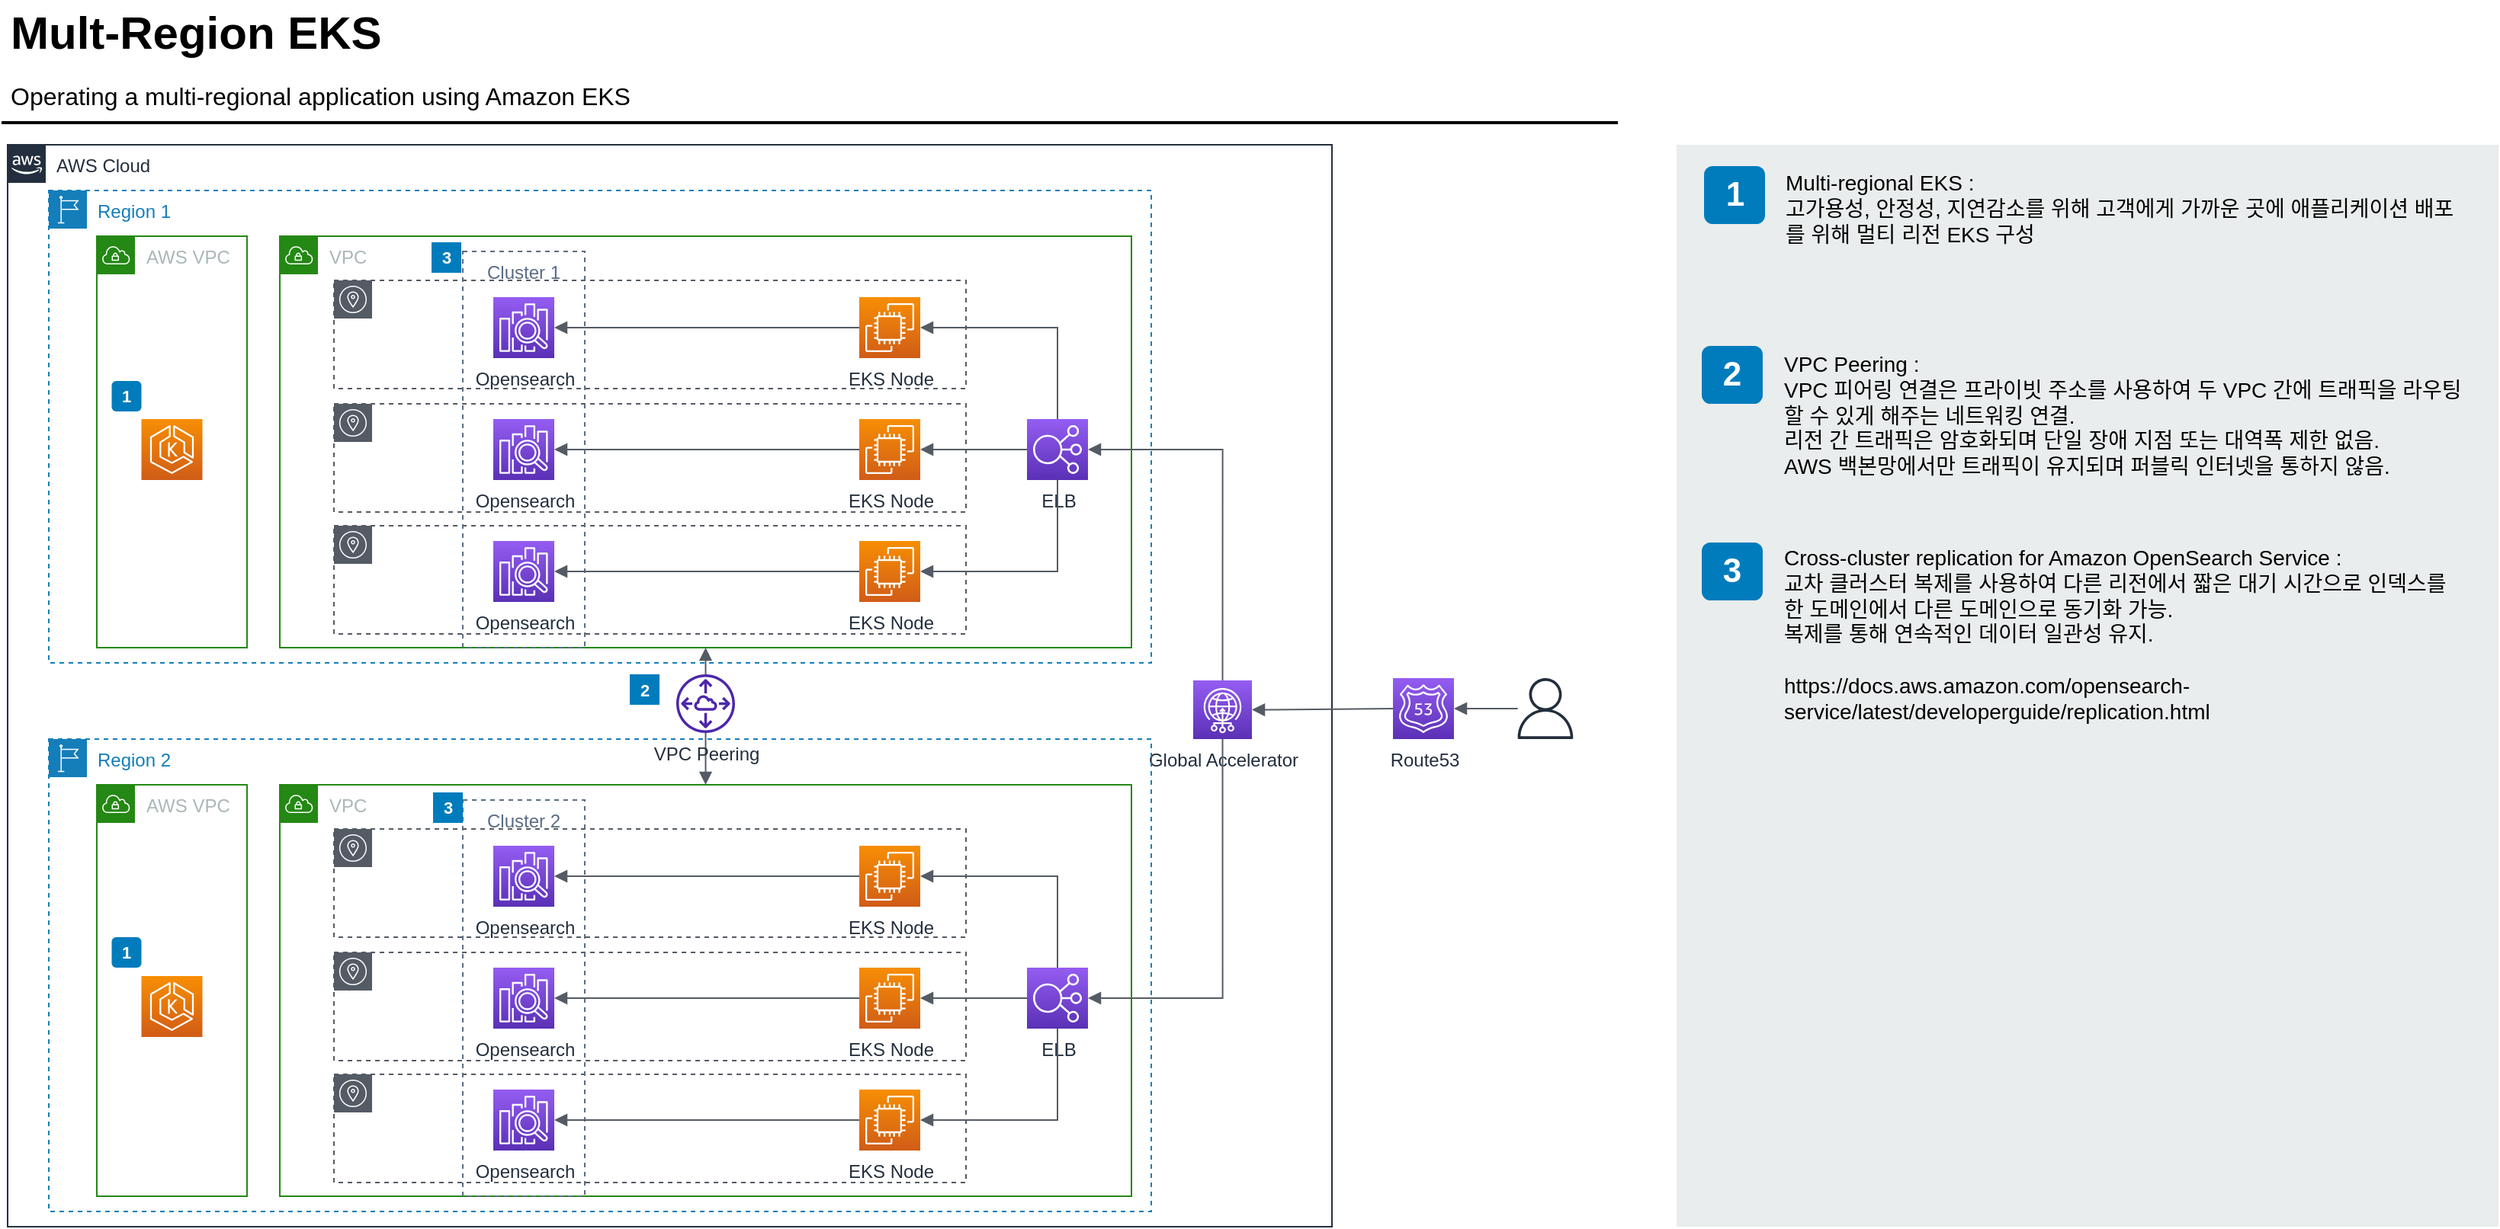 <mxfile version="20.2.0" type="github">
  <diagram id="Ht1M8jgEwFfnCIfOTk4-" name="Page-1">
    <mxGraphModel dx="1955" dy="887" grid="1" gridSize="10" guides="1" tooltips="1" connect="1" arrows="1" fold="1" page="1" pageScale="1" pageWidth="827" pageHeight="1169" math="0" shadow="0">
      <root>
        <mxCell id="0" />
        <mxCell id="1" parent="0" />
        <mxCell id="-QjtrjUzRDEMRZ5MF8oH-47" value="Mult-Region EKS" style="text;html=1;resizable=0;points=[];autosize=1;align=left;verticalAlign=top;spacingTop=-4;fontSize=30;fontStyle=1" parent="1" vertex="1">
          <mxGeometry x="12" y="65.5" width="270" height="40" as="geometry" />
        </mxCell>
        <mxCell id="-QjtrjUzRDEMRZ5MF8oH-48" value="Operating a multi-regional application using Amazon EKS" style="text;html=1;resizable=0;points=[];autosize=1;align=left;verticalAlign=top;spacingTop=-4;fontSize=16" parent="1" vertex="1">
          <mxGeometry x="12" y="115.5" width="430" height="30" as="geometry" />
        </mxCell>
        <mxCell id="SCVMTBWpLvtzJIhz15lM-1" value="" style="line;strokeWidth=2;html=1;fontSize=14;" parent="1" vertex="1">
          <mxGeometry x="8" y="140.5" width="1060" height="10" as="geometry" />
        </mxCell>
        <mxCell id="7OVz4w7n9kzEPWy-4BBC-3" value="" style="rounded=0;whiteSpace=wrap;html=1;fillColor=#EAEDED;fontSize=22;fontColor=#FFFFFF;strokeColor=none;labelBackgroundColor=none;" parent="1" vertex="1">
          <mxGeometry x="1106.5" y="160" width="539" height="710" as="geometry" />
        </mxCell>
        <mxCell id="7OVz4w7n9kzEPWy-4BBC-4" value="1" style="rounded=1;whiteSpace=wrap;html=1;fillColor=#007CBD;strokeColor=none;fontColor=#FFFFFF;fontStyle=1;fontSize=22;labelBackgroundColor=none;" parent="1" vertex="1">
          <mxGeometry x="1124.5" y="174" width="40" height="38" as="geometry" />
        </mxCell>
        <mxCell id="7OVz4w7n9kzEPWy-4BBC-5" value="2" style="rounded=1;whiteSpace=wrap;html=1;fillColor=#007CBD;strokeColor=none;fontColor=#FFFFFF;fontStyle=1;fontSize=22;labelBackgroundColor=none;" parent="1" vertex="1">
          <mxGeometry x="1123" y="292" width="40" height="38" as="geometry" />
        </mxCell>
        <mxCell id="7OVz4w7n9kzEPWy-4BBC-6" value="3" style="rounded=1;whiteSpace=wrap;html=1;fillColor=#007CBD;strokeColor=none;fontColor=#FFFFFF;fontStyle=1;fontSize=22;labelBackgroundColor=none;" parent="1" vertex="1">
          <mxGeometry x="1123" y="421" width="40" height="38" as="geometry" />
        </mxCell>
        <mxCell id="7OVz4w7n9kzEPWy-4BBC-13" value="&lt;span&gt;Multi-regional EKS :&lt;br&gt;&lt;/span&gt;고가용성, 안정성, 지연감소를 위해 고객에게 가까운 곳에 애플리케이션 배포를 위해 멀티 리전 EKS 구성" style="text;html=1;align=left;verticalAlign=top;spacingTop=-4;fontSize=14;labelBackgroundColor=none;whiteSpace=wrap;" parent="1" vertex="1">
          <mxGeometry x="1176" y="173.5" width="449" height="118" as="geometry" />
        </mxCell>
        <mxCell id="7OVz4w7n9kzEPWy-4BBC-14" value="&lt;span&gt;VPC Peering :&lt;br&gt;&lt;/span&gt;VPC 피어링 연결은 프라이빗 주소를 사용하여 두 VPC 간에 트래픽을 라우팅 할 수 있게 해주는 네트워킹 연결.&lt;br&gt;리전 간 트래픽은 암호화되며 단일 장애 지점 또는 대역폭 제한 없음.&lt;br&gt;AWS 백본망에서만 트래픽이 유지되며 퍼블릭 인터넷을 통하지 않음.&lt;br&gt;" style="text;html=1;align=left;verticalAlign=top;spacingTop=-4;fontSize=14;labelBackgroundColor=none;whiteSpace=wrap;" parent="1" vertex="1">
          <mxGeometry x="1175" y="292.5" width="450" height="115" as="geometry" />
        </mxCell>
        <mxCell id="7OVz4w7n9kzEPWy-4BBC-15" value="&lt;span&gt;Cross-cluster replication for Amazon OpenSearch Service :&lt;br&gt;교차 클러스터 복제를 사용하여 다른 리전에서 짧은 대기 시간으로 인덱스를 한 도메인에서 다른 도메인으로 동기화 가능.&lt;br&gt;복제를 통해 연속적인 데이터 일관성 유지.&lt;br&gt;&lt;br&gt;https://docs.aws.amazon.com/opensearch-service/latest/developerguide/replication.html&lt;br&gt;&lt;/span&gt;" style="text;html=1;align=left;verticalAlign=top;spacingTop=-4;fontSize=14;labelBackgroundColor=none;whiteSpace=wrap;" parent="1" vertex="1">
          <mxGeometry x="1175" y="419.5" width="450" height="117" as="geometry" />
        </mxCell>
        <mxCell id="2nmR14bbNB3ImoQ5nQzP-1" value="AWS Cloud" style="points=[[0,0],[0.25,0],[0.5,0],[0.75,0],[1,0],[1,0.25],[1,0.5],[1,0.75],[1,1],[0.75,1],[0.5,1],[0.25,1],[0,1],[0,0.75],[0,0.5],[0,0.25]];outlineConnect=0;gradientColor=none;html=1;whiteSpace=wrap;fontSize=12;fontStyle=0;shape=mxgraph.aws4.group;grIcon=mxgraph.aws4.group_aws_cloud_alt;strokeColor=#232F3E;fillColor=none;verticalAlign=top;align=left;spacingLeft=30;fontColor=#232F3E;dashed=0;container=1;pointerEvents=0;collapsible=0;recursiveResize=0;" vertex="1" parent="1">
          <mxGeometry x="12" y="160" width="868.5" height="710" as="geometry" />
        </mxCell>
        <mxCell id="2nmR14bbNB3ImoQ5nQzP-2" value="Region 1" style="points=[[0,0],[0.25,0],[0.5,0],[0.75,0],[1,0],[1,0.25],[1,0.5],[1,0.75],[1,1],[0.75,1],[0.5,1],[0.25,1],[0,1],[0,0.75],[0,0.5],[0,0.25]];outlineConnect=0;gradientColor=none;html=1;whiteSpace=wrap;fontSize=12;fontStyle=0;container=1;pointerEvents=0;collapsible=0;recursiveResize=0;shape=mxgraph.aws4.group;grIcon=mxgraph.aws4.group_region;strokeColor=#147EBA;fillColor=none;verticalAlign=top;align=left;spacingLeft=30;fontColor=#147EBA;dashed=1;" vertex="1" parent="2nmR14bbNB3ImoQ5nQzP-1">
          <mxGeometry x="27" y="30" width="723" height="310" as="geometry" />
        </mxCell>
        <mxCell id="2nmR14bbNB3ImoQ5nQzP-4" value="AWS VPC" style="points=[[0,0],[0.25,0],[0.5,0],[0.75,0],[1,0],[1,0.25],[1,0.5],[1,0.75],[1,1],[0.75,1],[0.5,1],[0.25,1],[0,1],[0,0.75],[0,0.5],[0,0.25]];outlineConnect=0;gradientColor=none;html=1;whiteSpace=wrap;fontSize=12;fontStyle=0;container=1;pointerEvents=0;collapsible=0;recursiveResize=0;shape=mxgraph.aws4.group;grIcon=mxgraph.aws4.group_vpc;strokeColor=#248814;fillColor=none;verticalAlign=top;align=left;spacingLeft=30;fontColor=#AAB7B8;dashed=0;" vertex="1" parent="2nmR14bbNB3ImoQ5nQzP-2">
          <mxGeometry x="31.5" y="30" width="98.5" height="270" as="geometry" />
        </mxCell>
        <mxCell id="2nmR14bbNB3ImoQ5nQzP-7" value="" style="sketch=0;points=[[0,0,0],[0.25,0,0],[0.5,0,0],[0.75,0,0],[1,0,0],[0,1,0],[0.25,1,0],[0.5,1,0],[0.75,1,0],[1,1,0],[0,0.25,0],[0,0.5,0],[0,0.75,0],[1,0.25,0],[1,0.5,0],[1,0.75,0]];outlineConnect=0;fontColor=#232F3E;gradientColor=#F78E04;gradientDirection=north;fillColor=#D05C17;strokeColor=#ffffff;dashed=0;verticalLabelPosition=bottom;verticalAlign=top;align=center;html=1;fontSize=12;fontStyle=0;aspect=fixed;shape=mxgraph.aws4.resourceIcon;resIcon=mxgraph.aws4.eks;" vertex="1" parent="2nmR14bbNB3ImoQ5nQzP-4">
          <mxGeometry x="29.25" y="120" width="40" height="40" as="geometry" />
        </mxCell>
        <mxCell id="2nmR14bbNB3ImoQ5nQzP-74" value="1" style="rounded=1;whiteSpace=wrap;html=1;fillColor=#007CBD;strokeColor=none;fontColor=#FFFFFF;fontStyle=1;fontSize=11;labelBackgroundColor=none;" vertex="1" parent="2nmR14bbNB3ImoQ5nQzP-4">
          <mxGeometry x="9.75" y="95" width="19.5" height="20" as="geometry" />
        </mxCell>
        <mxCell id="2nmR14bbNB3ImoQ5nQzP-8" value="VPC" style="points=[[0,0],[0.25,0],[0.5,0],[0.75,0],[1,0],[1,0.25],[1,0.5],[1,0.75],[1,1],[0.75,1],[0.5,1],[0.25,1],[0,1],[0,0.75],[0,0.5],[0,0.25]];outlineConnect=0;gradientColor=none;html=1;whiteSpace=wrap;fontSize=12;fontStyle=0;container=1;pointerEvents=0;collapsible=0;recursiveResize=0;shape=mxgraph.aws4.group;grIcon=mxgraph.aws4.group_vpc;strokeColor=#248814;fillColor=none;verticalAlign=top;align=left;spacingLeft=30;fontColor=#AAB7B8;dashed=0;" vertex="1" parent="2nmR14bbNB3ImoQ5nQzP-2">
          <mxGeometry x="151.5" y="30" width="558.5" height="270" as="geometry" />
        </mxCell>
        <mxCell id="2nmR14bbNB3ImoQ5nQzP-19" value="" style="sketch=0;outlineConnect=0;gradientColor=none;html=1;whiteSpace=wrap;fontSize=12;fontStyle=0;shape=mxgraph.aws4.group;grIcon=mxgraph.aws4.group_availability_zone;strokeColor=#545B64;fillColor=none;verticalAlign=top;align=left;spacingLeft=30;fontColor=#545B64;dashed=1;" vertex="1" parent="2nmR14bbNB3ImoQ5nQzP-8">
          <mxGeometry x="35.5" y="190" width="414.5" height="71" as="geometry" />
        </mxCell>
        <mxCell id="2nmR14bbNB3ImoQ5nQzP-13" value="" style="sketch=0;outlineConnect=0;gradientColor=none;html=1;whiteSpace=wrap;fontSize=12;fontStyle=0;shape=mxgraph.aws4.group;grIcon=mxgraph.aws4.group_availability_zone;strokeColor=#545B64;fillColor=none;verticalAlign=top;align=left;spacingLeft=30;fontColor=#545B64;dashed=1;" vertex="1" parent="2nmR14bbNB3ImoQ5nQzP-8">
          <mxGeometry x="35.5" y="29" width="414.5" height="71" as="geometry" />
        </mxCell>
        <mxCell id="2nmR14bbNB3ImoQ5nQzP-18" value="" style="sketch=0;outlineConnect=0;gradientColor=none;html=1;whiteSpace=wrap;fontSize=12;fontStyle=0;shape=mxgraph.aws4.group;grIcon=mxgraph.aws4.group_availability_zone;strokeColor=#545B64;fillColor=none;verticalAlign=top;align=left;spacingLeft=30;fontColor=#545B64;dashed=1;" vertex="1" parent="2nmR14bbNB3ImoQ5nQzP-8">
          <mxGeometry x="35.5" y="110" width="414.5" height="71" as="geometry" />
        </mxCell>
        <mxCell id="2nmR14bbNB3ImoQ5nQzP-20" value="EKS Node" style="sketch=0;points=[[0,0,0],[0.25,0,0],[0.5,0,0],[0.75,0,0],[1,0,0],[0,1,0],[0.25,1,0],[0.5,1,0],[0.75,1,0],[1,1,0],[0,0.25,0],[0,0.5,0],[0,0.75,0],[1,0.25,0],[1,0.5,0],[1,0.75,0]];outlineConnect=0;fontColor=#232F3E;gradientColor=#F78E04;gradientDirection=north;fillColor=#D05C17;strokeColor=#ffffff;dashed=0;verticalLabelPosition=bottom;verticalAlign=top;align=center;html=1;fontSize=12;fontStyle=0;aspect=fixed;shape=mxgraph.aws4.resourceIcon;resIcon=mxgraph.aws4.ec2;" vertex="1" parent="2nmR14bbNB3ImoQ5nQzP-8">
          <mxGeometry x="380" y="40" width="40" height="40" as="geometry" />
        </mxCell>
        <mxCell id="2nmR14bbNB3ImoQ5nQzP-23" value="Opensearch" style="sketch=0;points=[[0,0,0],[0.25,0,0],[0.5,0,0],[0.75,0,0],[1,0,0],[0,1,0],[0.25,1,0],[0.5,1,0],[0.75,1,0],[1,1,0],[0,0.25,0],[0,0.5,0],[0,0.75,0],[1,0.25,0],[1,0.5,0],[1,0.75,0]];outlineConnect=0;fontColor=#232F3E;gradientColor=#945DF2;gradientDirection=north;fillColor=#5A30B5;strokeColor=#ffffff;dashed=0;verticalLabelPosition=bottom;verticalAlign=top;align=center;html=1;fontSize=12;fontStyle=0;aspect=fixed;shape=mxgraph.aws4.resourceIcon;resIcon=mxgraph.aws4.elasticsearch_service;" vertex="1" parent="2nmR14bbNB3ImoQ5nQzP-8">
          <mxGeometry x="140" y="120" width="40" height="40" as="geometry" />
        </mxCell>
        <mxCell id="2nmR14bbNB3ImoQ5nQzP-24" value="Opensearch" style="sketch=0;points=[[0,0,0],[0.25,0,0],[0.5,0,0],[0.75,0,0],[1,0,0],[0,1,0],[0.25,1,0],[0.5,1,0],[0.75,1,0],[1,1,0],[0,0.25,0],[0,0.5,0],[0,0.75,0],[1,0.25,0],[1,0.5,0],[1,0.75,0]];outlineConnect=0;fontColor=#232F3E;gradientColor=#945DF2;gradientDirection=north;fillColor=#5A30B5;strokeColor=#ffffff;dashed=0;verticalLabelPosition=bottom;verticalAlign=top;align=center;html=1;fontSize=12;fontStyle=0;aspect=fixed;shape=mxgraph.aws4.resourceIcon;resIcon=mxgraph.aws4.elasticsearch_service;" vertex="1" parent="2nmR14bbNB3ImoQ5nQzP-8">
          <mxGeometry x="140" y="40" width="40" height="40" as="geometry" />
        </mxCell>
        <mxCell id="2nmR14bbNB3ImoQ5nQzP-25" value="Opensearch" style="sketch=0;points=[[0,0,0],[0.25,0,0],[0.5,0,0],[0.75,0,0],[1,0,0],[0,1,0],[0.25,1,0],[0.5,1,0],[0.75,1,0],[1,1,0],[0,0.25,0],[0,0.5,0],[0,0.75,0],[1,0.25,0],[1,0.5,0],[1,0.75,0]];outlineConnect=0;fontColor=#232F3E;gradientColor=#945DF2;gradientDirection=north;fillColor=#5A30B5;strokeColor=#ffffff;dashed=0;verticalLabelPosition=bottom;verticalAlign=top;align=center;html=1;fontSize=12;fontStyle=0;aspect=fixed;shape=mxgraph.aws4.resourceIcon;resIcon=mxgraph.aws4.elasticsearch_service;" vertex="1" parent="2nmR14bbNB3ImoQ5nQzP-8">
          <mxGeometry x="140" y="200" width="40" height="40" as="geometry" />
        </mxCell>
        <mxCell id="2nmR14bbNB3ImoQ5nQzP-27" value="EKS Node" style="sketch=0;points=[[0,0,0],[0.25,0,0],[0.5,0,0],[0.75,0,0],[1,0,0],[0,1,0],[0.25,1,0],[0.5,1,0],[0.75,1,0],[1,1,0],[0,0.25,0],[0,0.5,0],[0,0.75,0],[1,0.25,0],[1,0.5,0],[1,0.75,0]];outlineConnect=0;fontColor=#232F3E;gradientColor=#F78E04;gradientDirection=north;fillColor=#D05C17;strokeColor=#ffffff;dashed=0;verticalLabelPosition=bottom;verticalAlign=top;align=center;html=1;fontSize=12;fontStyle=0;aspect=fixed;shape=mxgraph.aws4.resourceIcon;resIcon=mxgraph.aws4.ec2;" vertex="1" parent="2nmR14bbNB3ImoQ5nQzP-8">
          <mxGeometry x="380" y="120" width="40" height="40" as="geometry" />
        </mxCell>
        <mxCell id="2nmR14bbNB3ImoQ5nQzP-29" value="" style="edgeStyle=orthogonalEdgeStyle;html=1;endArrow=none;elbow=vertical;startArrow=block;startFill=1;strokeColor=#545B64;rounded=0;fontSize=12;exitX=1;exitY=0.5;exitDx=0;exitDy=0;exitPerimeter=0;entryX=0;entryY=0.5;entryDx=0;entryDy=0;entryPerimeter=0;" edge="1" parent="2nmR14bbNB3ImoQ5nQzP-8" source="2nmR14bbNB3ImoQ5nQzP-24" target="2nmR14bbNB3ImoQ5nQzP-20">
          <mxGeometry width="100" relative="1" as="geometry">
            <mxPoint x="480" y="280" as="sourcePoint" />
            <mxPoint x="580" y="280" as="targetPoint" />
          </mxGeometry>
        </mxCell>
        <mxCell id="2nmR14bbNB3ImoQ5nQzP-30" value="" style="edgeStyle=orthogonalEdgeStyle;html=1;endArrow=none;elbow=vertical;startArrow=block;startFill=1;strokeColor=#545B64;rounded=0;fontSize=12;exitX=1;exitY=0.5;exitDx=0;exitDy=0;exitPerimeter=0;entryX=0;entryY=0.5;entryDx=0;entryDy=0;entryPerimeter=0;" edge="1" parent="2nmR14bbNB3ImoQ5nQzP-8" source="2nmR14bbNB3ImoQ5nQzP-23" target="2nmR14bbNB3ImoQ5nQzP-27">
          <mxGeometry width="100" relative="1" as="geometry">
            <mxPoint x="710" y="181" as="sourcePoint" />
            <mxPoint x="910" y="181" as="targetPoint" />
          </mxGeometry>
        </mxCell>
        <mxCell id="2nmR14bbNB3ImoQ5nQzP-34" value="ELB" style="sketch=0;points=[[0,0,0],[0.25,0,0],[0.5,0,0],[0.75,0,0],[1,0,0],[0,1,0],[0.25,1,0],[0.5,1,0],[0.75,1,0],[1,1,0],[0,0.25,0],[0,0.5,0],[0,0.75,0],[1,0.25,0],[1,0.5,0],[1,0.75,0]];outlineConnect=0;fontColor=#232F3E;gradientColor=#945DF2;gradientDirection=north;fillColor=#5A30B5;strokeColor=#ffffff;dashed=0;verticalLabelPosition=bottom;verticalAlign=top;align=center;html=1;fontSize=12;fontStyle=0;aspect=fixed;shape=mxgraph.aws4.resourceIcon;resIcon=mxgraph.aws4.elastic_load_balancing;" vertex="1" parent="2nmR14bbNB3ImoQ5nQzP-8">
          <mxGeometry x="490" y="120" width="40" height="40" as="geometry" />
        </mxCell>
        <mxCell id="2nmR14bbNB3ImoQ5nQzP-35" value="" style="edgeStyle=orthogonalEdgeStyle;html=1;endArrow=none;elbow=vertical;startArrow=block;startFill=1;strokeColor=#545B64;rounded=0;fontSize=12;exitX=1;exitY=0.5;exitDx=0;exitDy=0;exitPerimeter=0;entryX=0.5;entryY=0;entryDx=0;entryDy=0;entryPerimeter=0;" edge="1" parent="2nmR14bbNB3ImoQ5nQzP-8" source="2nmR14bbNB3ImoQ5nQzP-20" target="2nmR14bbNB3ImoQ5nQzP-34">
          <mxGeometry width="100" relative="1" as="geometry">
            <mxPoint x="680" y="219.5" as="sourcePoint" />
            <mxPoint x="880" y="219.5" as="targetPoint" />
          </mxGeometry>
        </mxCell>
        <mxCell id="2nmR14bbNB3ImoQ5nQzP-36" value="" style="edgeStyle=orthogonalEdgeStyle;html=1;endArrow=none;elbow=vertical;startArrow=block;startFill=1;strokeColor=#545B64;rounded=0;fontSize=12;exitX=1;exitY=0.5;exitDx=0;exitDy=0;exitPerimeter=0;entryX=0;entryY=0.5;entryDx=0;entryDy=0;entryPerimeter=0;" edge="1" parent="2nmR14bbNB3ImoQ5nQzP-8" source="2nmR14bbNB3ImoQ5nQzP-27" target="2nmR14bbNB3ImoQ5nQzP-34">
          <mxGeometry width="100" relative="1" as="geometry">
            <mxPoint x="430" y="70" as="sourcePoint" />
            <mxPoint x="520" y="130" as="targetPoint" />
          </mxGeometry>
        </mxCell>
        <mxCell id="2nmR14bbNB3ImoQ5nQzP-14" value="EKS Node" style="sketch=0;points=[[0,0,0],[0.25,0,0],[0.5,0,0],[0.75,0,0],[1,0,0],[0,1,0],[0.25,1,0],[0.5,1,0],[0.75,1,0],[1,1,0],[0,0.25,0],[0,0.5,0],[0,0.75,0],[1,0.25,0],[1,0.5,0],[1,0.75,0]];outlineConnect=0;fontColor=#232F3E;gradientColor=#F78E04;gradientDirection=north;fillColor=#D05C17;strokeColor=#ffffff;dashed=0;verticalLabelPosition=bottom;verticalAlign=top;align=center;html=1;fontSize=12;fontStyle=0;aspect=fixed;shape=mxgraph.aws4.resourceIcon;resIcon=mxgraph.aws4.ec2;" vertex="1" parent="2nmR14bbNB3ImoQ5nQzP-8">
          <mxGeometry x="380" y="200" width="40" height="40" as="geometry" />
        </mxCell>
        <mxCell id="2nmR14bbNB3ImoQ5nQzP-38" value="" style="edgeStyle=orthogonalEdgeStyle;html=1;endArrow=none;elbow=vertical;startArrow=block;startFill=1;strokeColor=#545B64;rounded=0;fontSize=12;" edge="1" parent="2nmR14bbNB3ImoQ5nQzP-8" source="2nmR14bbNB3ImoQ5nQzP-14" target="2nmR14bbNB3ImoQ5nQzP-34">
          <mxGeometry width="100" relative="1" as="geometry">
            <mxPoint x="430" y="150" as="sourcePoint" />
            <mxPoint x="500" y="150" as="targetPoint" />
          </mxGeometry>
        </mxCell>
        <mxCell id="2nmR14bbNB3ImoQ5nQzP-72" value="Cluster 1" style="fillColor=none;strokeColor=#5A6C86;dashed=1;verticalAlign=top;fontStyle=0;fontColor=#5A6C86;fontSize=12;" vertex="1" parent="2nmR14bbNB3ImoQ5nQzP-8">
          <mxGeometry x="120" y="10" width="80" height="260" as="geometry" />
        </mxCell>
        <mxCell id="2nmR14bbNB3ImoQ5nQzP-78" value="3" style="rounded=1;whiteSpace=wrap;html=1;fillColor=#007CBD;strokeColor=none;fontColor=#FFFFFF;fontStyle=1;fontSize=11;labelBackgroundColor=none;arcSize=0;" vertex="1" parent="2nmR14bbNB3ImoQ5nQzP-8">
          <mxGeometry x="99.5" y="4" width="19.5" height="20" as="geometry" />
        </mxCell>
        <mxCell id="2nmR14bbNB3ImoQ5nQzP-33" value="Global Accelerator" style="sketch=0;points=[[0,0,0],[0.25,0,0],[0.5,0,0],[0.75,0,0],[1,0,0],[0,1,0],[0.25,1,0],[0.5,1,0],[0.75,1,0],[1,1,0],[0,0.25,0],[0,0.5,0],[0,0.75,0],[1,0.25,0],[1,0.5,0],[1,0.75,0]];outlineConnect=0;fontColor=#232F3E;gradientColor=#945DF2;gradientDirection=north;fillColor=#5A30B5;strokeColor=#ffffff;dashed=0;verticalLabelPosition=bottom;verticalAlign=top;align=center;html=1;fontSize=12;fontStyle=0;aspect=fixed;shape=mxgraph.aws4.resourceIcon;resIcon=mxgraph.aws4.global_accelerator;" vertex="1" parent="2nmR14bbNB3ImoQ5nQzP-1">
          <mxGeometry x="777.5" y="351.5" width="38.5" height="38.5" as="geometry" />
        </mxCell>
        <mxCell id="2nmR14bbNB3ImoQ5nQzP-43" value="" style="edgeStyle=orthogonalEdgeStyle;html=1;endArrow=none;elbow=vertical;startArrow=block;startFill=1;strokeColor=#545B64;rounded=0;fontSize=12;exitX=1;exitY=0.5;exitDx=0;exitDy=0;exitPerimeter=0;entryX=0.5;entryY=0;entryDx=0;entryDy=0;entryPerimeter=0;" edge="1" parent="2nmR14bbNB3ImoQ5nQzP-1" source="2nmR14bbNB3ImoQ5nQzP-34" target="2nmR14bbNB3ImoQ5nQzP-33">
          <mxGeometry width="100" relative="1" as="geometry">
            <mxPoint x="658.5" y="170" as="sourcePoint" />
            <mxPoint x="798.5" y="320" as="targetPoint" />
          </mxGeometry>
        </mxCell>
        <mxCell id="2nmR14bbNB3ImoQ5nQzP-44" value="Region 2" style="points=[[0,0],[0.25,0],[0.5,0],[0.75,0],[1,0],[1,0.25],[1,0.5],[1,0.75],[1,1],[0.75,1],[0.5,1],[0.25,1],[0,1],[0,0.75],[0,0.5],[0,0.25]];outlineConnect=0;gradientColor=none;html=1;whiteSpace=wrap;fontSize=12;fontStyle=0;container=1;pointerEvents=0;collapsible=0;recursiveResize=0;shape=mxgraph.aws4.group;grIcon=mxgraph.aws4.group_region;strokeColor=#147EBA;fillColor=none;verticalAlign=top;align=left;spacingLeft=30;fontColor=#147EBA;dashed=1;" vertex="1" parent="2nmR14bbNB3ImoQ5nQzP-1">
          <mxGeometry x="27" y="390" width="723" height="310" as="geometry" />
        </mxCell>
        <mxCell id="2nmR14bbNB3ImoQ5nQzP-45" value="AWS VPC" style="points=[[0,0],[0.25,0],[0.5,0],[0.75,0],[1,0],[1,0.25],[1,0.5],[1,0.75],[1,1],[0.75,1],[0.5,1],[0.25,1],[0,1],[0,0.75],[0,0.5],[0,0.25]];outlineConnect=0;gradientColor=none;html=1;whiteSpace=wrap;fontSize=12;fontStyle=0;container=1;pointerEvents=0;collapsible=0;recursiveResize=0;shape=mxgraph.aws4.group;grIcon=mxgraph.aws4.group_vpc;strokeColor=#248814;fillColor=none;verticalAlign=top;align=left;spacingLeft=30;fontColor=#AAB7B8;dashed=0;" vertex="1" parent="2nmR14bbNB3ImoQ5nQzP-44">
          <mxGeometry x="31.5" y="30" width="98.5" height="270" as="geometry" />
        </mxCell>
        <mxCell id="2nmR14bbNB3ImoQ5nQzP-46" value="" style="sketch=0;points=[[0,0,0],[0.25,0,0],[0.5,0,0],[0.75,0,0],[1,0,0],[0,1,0],[0.25,1,0],[0.5,1,0],[0.75,1,0],[1,1,0],[0,0.25,0],[0,0.5,0],[0,0.75,0],[1,0.25,0],[1,0.5,0],[1,0.75,0]];outlineConnect=0;fontColor=#232F3E;gradientColor=#F78E04;gradientDirection=north;fillColor=#D05C17;strokeColor=#ffffff;dashed=0;verticalLabelPosition=bottom;verticalAlign=top;align=center;html=1;fontSize=12;fontStyle=0;aspect=fixed;shape=mxgraph.aws4.resourceIcon;resIcon=mxgraph.aws4.eks;" vertex="1" parent="2nmR14bbNB3ImoQ5nQzP-45">
          <mxGeometry x="29.25" y="125.5" width="40" height="40" as="geometry" />
        </mxCell>
        <mxCell id="2nmR14bbNB3ImoQ5nQzP-75" value="1" style="rounded=1;whiteSpace=wrap;html=1;fillColor=#007CBD;strokeColor=none;fontColor=#FFFFFF;fontStyle=1;fontSize=11;labelBackgroundColor=none;" vertex="1" parent="2nmR14bbNB3ImoQ5nQzP-45">
          <mxGeometry x="9.75" y="100" width="19.5" height="20" as="geometry" />
        </mxCell>
        <mxCell id="2nmR14bbNB3ImoQ5nQzP-47" value="VPC" style="points=[[0,0],[0.25,0],[0.5,0],[0.75,0],[1,0],[1,0.25],[1,0.5],[1,0.75],[1,1],[0.75,1],[0.5,1],[0.25,1],[0,1],[0,0.75],[0,0.5],[0,0.25]];outlineConnect=0;gradientColor=none;html=1;whiteSpace=wrap;fontSize=12;fontStyle=0;container=1;pointerEvents=0;collapsible=0;recursiveResize=0;shape=mxgraph.aws4.group;grIcon=mxgraph.aws4.group_vpc;strokeColor=#248814;fillColor=none;verticalAlign=top;align=left;spacingLeft=30;fontColor=#AAB7B8;dashed=0;" vertex="1" parent="2nmR14bbNB3ImoQ5nQzP-44">
          <mxGeometry x="151.5" y="30" width="558.5" height="270" as="geometry" />
        </mxCell>
        <mxCell id="2nmR14bbNB3ImoQ5nQzP-48" value="" style="sketch=0;outlineConnect=0;gradientColor=none;html=1;whiteSpace=wrap;fontSize=12;fontStyle=0;shape=mxgraph.aws4.group;grIcon=mxgraph.aws4.group_availability_zone;strokeColor=#545B64;fillColor=none;verticalAlign=top;align=left;spacingLeft=30;fontColor=#545B64;dashed=1;" vertex="1" parent="2nmR14bbNB3ImoQ5nQzP-47">
          <mxGeometry x="35.5" y="190" width="414.5" height="71" as="geometry" />
        </mxCell>
        <mxCell id="2nmR14bbNB3ImoQ5nQzP-49" value="" style="sketch=0;outlineConnect=0;gradientColor=none;html=1;whiteSpace=wrap;fontSize=12;fontStyle=0;shape=mxgraph.aws4.group;grIcon=mxgraph.aws4.group_availability_zone;strokeColor=#545B64;fillColor=none;verticalAlign=top;align=left;spacingLeft=30;fontColor=#545B64;dashed=1;" vertex="1" parent="2nmR14bbNB3ImoQ5nQzP-47">
          <mxGeometry x="35.5" y="29" width="414.5" height="71" as="geometry" />
        </mxCell>
        <mxCell id="2nmR14bbNB3ImoQ5nQzP-50" value="" style="sketch=0;outlineConnect=0;gradientColor=none;html=1;whiteSpace=wrap;fontSize=12;fontStyle=0;shape=mxgraph.aws4.group;grIcon=mxgraph.aws4.group_availability_zone;strokeColor=#545B64;fillColor=none;verticalAlign=top;align=left;spacingLeft=30;fontColor=#545B64;dashed=1;" vertex="1" parent="2nmR14bbNB3ImoQ5nQzP-47">
          <mxGeometry x="35.5" y="110" width="414.5" height="71" as="geometry" />
        </mxCell>
        <mxCell id="2nmR14bbNB3ImoQ5nQzP-51" value="EKS Node" style="sketch=0;points=[[0,0,0],[0.25,0,0],[0.5,0,0],[0.75,0,0],[1,0,0],[0,1,0],[0.25,1,0],[0.5,1,0],[0.75,1,0],[1,1,0],[0,0.25,0],[0,0.5,0],[0,0.75,0],[1,0.25,0],[1,0.5,0],[1,0.75,0]];outlineConnect=0;fontColor=#232F3E;gradientColor=#F78E04;gradientDirection=north;fillColor=#D05C17;strokeColor=#ffffff;dashed=0;verticalLabelPosition=bottom;verticalAlign=top;align=center;html=1;fontSize=12;fontStyle=0;aspect=fixed;shape=mxgraph.aws4.resourceIcon;resIcon=mxgraph.aws4.ec2;" vertex="1" parent="2nmR14bbNB3ImoQ5nQzP-47">
          <mxGeometry x="380" y="40" width="40" height="40" as="geometry" />
        </mxCell>
        <mxCell id="2nmR14bbNB3ImoQ5nQzP-52" value="Opensearch" style="sketch=0;points=[[0,0,0],[0.25,0,0],[0.5,0,0],[0.75,0,0],[1,0,0],[0,1,0],[0.25,1,0],[0.5,1,0],[0.75,1,0],[1,1,0],[0,0.25,0],[0,0.5,0],[0,0.75,0],[1,0.25,0],[1,0.5,0],[1,0.75,0]];outlineConnect=0;fontColor=#232F3E;gradientColor=#945DF2;gradientDirection=north;fillColor=#5A30B5;strokeColor=#ffffff;dashed=0;verticalLabelPosition=bottom;verticalAlign=top;align=center;html=1;fontSize=12;fontStyle=0;aspect=fixed;shape=mxgraph.aws4.resourceIcon;resIcon=mxgraph.aws4.elasticsearch_service;" vertex="1" parent="2nmR14bbNB3ImoQ5nQzP-47">
          <mxGeometry x="140" y="120" width="40" height="40" as="geometry" />
        </mxCell>
        <mxCell id="2nmR14bbNB3ImoQ5nQzP-53" value="Opensearch" style="sketch=0;points=[[0,0,0],[0.25,0,0],[0.5,0,0],[0.75,0,0],[1,0,0],[0,1,0],[0.25,1,0],[0.5,1,0],[0.75,1,0],[1,1,0],[0,0.25,0],[0,0.5,0],[0,0.75,0],[1,0.25,0],[1,0.5,0],[1,0.75,0]];outlineConnect=0;fontColor=#232F3E;gradientColor=#945DF2;gradientDirection=north;fillColor=#5A30B5;strokeColor=#ffffff;dashed=0;verticalLabelPosition=bottom;verticalAlign=top;align=center;html=1;fontSize=12;fontStyle=0;aspect=fixed;shape=mxgraph.aws4.resourceIcon;resIcon=mxgraph.aws4.elasticsearch_service;" vertex="1" parent="2nmR14bbNB3ImoQ5nQzP-47">
          <mxGeometry x="140" y="40" width="40" height="40" as="geometry" />
        </mxCell>
        <mxCell id="2nmR14bbNB3ImoQ5nQzP-54" value="Opensearch" style="sketch=0;points=[[0,0,0],[0.25,0,0],[0.5,0,0],[0.75,0,0],[1,0,0],[0,1,0],[0.25,1,0],[0.5,1,0],[0.75,1,0],[1,1,0],[0,0.25,0],[0,0.5,0],[0,0.75,0],[1,0.25,0],[1,0.5,0],[1,0.75,0]];outlineConnect=0;fontColor=#232F3E;gradientColor=#945DF2;gradientDirection=north;fillColor=#5A30B5;strokeColor=#ffffff;dashed=0;verticalLabelPosition=bottom;verticalAlign=top;align=center;html=1;fontSize=12;fontStyle=0;aspect=fixed;shape=mxgraph.aws4.resourceIcon;resIcon=mxgraph.aws4.elasticsearch_service;" vertex="1" parent="2nmR14bbNB3ImoQ5nQzP-47">
          <mxGeometry x="140" y="200" width="40" height="40" as="geometry" />
        </mxCell>
        <mxCell id="2nmR14bbNB3ImoQ5nQzP-55" value="EKS Node" style="sketch=0;points=[[0,0,0],[0.25,0,0],[0.5,0,0],[0.75,0,0],[1,0,0],[0,1,0],[0.25,1,0],[0.5,1,0],[0.75,1,0],[1,1,0],[0,0.25,0],[0,0.5,0],[0,0.75,0],[1,0.25,0],[1,0.5,0],[1,0.75,0]];outlineConnect=0;fontColor=#232F3E;gradientColor=#F78E04;gradientDirection=north;fillColor=#D05C17;strokeColor=#ffffff;dashed=0;verticalLabelPosition=bottom;verticalAlign=top;align=center;html=1;fontSize=12;fontStyle=0;aspect=fixed;shape=mxgraph.aws4.resourceIcon;resIcon=mxgraph.aws4.ec2;" vertex="1" parent="2nmR14bbNB3ImoQ5nQzP-47">
          <mxGeometry x="380" y="120" width="40" height="40" as="geometry" />
        </mxCell>
        <mxCell id="2nmR14bbNB3ImoQ5nQzP-56" value="" style="edgeStyle=orthogonalEdgeStyle;html=1;endArrow=none;elbow=vertical;startArrow=block;startFill=1;strokeColor=#545B64;rounded=0;fontSize=12;exitX=1;exitY=0.5;exitDx=0;exitDy=0;exitPerimeter=0;entryX=0;entryY=0.5;entryDx=0;entryDy=0;entryPerimeter=0;" edge="1" parent="2nmR14bbNB3ImoQ5nQzP-47" source="2nmR14bbNB3ImoQ5nQzP-53" target="2nmR14bbNB3ImoQ5nQzP-51">
          <mxGeometry width="100" relative="1" as="geometry">
            <mxPoint x="480" y="280" as="sourcePoint" />
            <mxPoint x="580" y="280" as="targetPoint" />
          </mxGeometry>
        </mxCell>
        <mxCell id="2nmR14bbNB3ImoQ5nQzP-57" value="" style="edgeStyle=orthogonalEdgeStyle;html=1;endArrow=none;elbow=vertical;startArrow=block;startFill=1;strokeColor=#545B64;rounded=0;fontSize=12;exitX=1;exitY=0.5;exitDx=0;exitDy=0;exitPerimeter=0;entryX=0;entryY=0.5;entryDx=0;entryDy=0;entryPerimeter=0;" edge="1" parent="2nmR14bbNB3ImoQ5nQzP-47" source="2nmR14bbNB3ImoQ5nQzP-52" target="2nmR14bbNB3ImoQ5nQzP-55">
          <mxGeometry width="100" relative="1" as="geometry">
            <mxPoint x="710" y="181" as="sourcePoint" />
            <mxPoint x="910" y="181" as="targetPoint" />
          </mxGeometry>
        </mxCell>
        <mxCell id="2nmR14bbNB3ImoQ5nQzP-58" value="ELB" style="sketch=0;points=[[0,0,0],[0.25,0,0],[0.5,0,0],[0.75,0,0],[1,0,0],[0,1,0],[0.25,1,0],[0.5,1,0],[0.75,1,0],[1,1,0],[0,0.25,0],[0,0.5,0],[0,0.75,0],[1,0.25,0],[1,0.5,0],[1,0.75,0]];outlineConnect=0;fontColor=#232F3E;gradientColor=#945DF2;gradientDirection=north;fillColor=#5A30B5;strokeColor=#ffffff;dashed=0;verticalLabelPosition=bottom;verticalAlign=top;align=center;html=1;fontSize=12;fontStyle=0;aspect=fixed;shape=mxgraph.aws4.resourceIcon;resIcon=mxgraph.aws4.elastic_load_balancing;" vertex="1" parent="2nmR14bbNB3ImoQ5nQzP-47">
          <mxGeometry x="490" y="120" width="40" height="40" as="geometry" />
        </mxCell>
        <mxCell id="2nmR14bbNB3ImoQ5nQzP-59" value="" style="edgeStyle=orthogonalEdgeStyle;html=1;endArrow=none;elbow=vertical;startArrow=block;startFill=1;strokeColor=#545B64;rounded=0;fontSize=12;exitX=1;exitY=0.5;exitDx=0;exitDy=0;exitPerimeter=0;entryX=0.5;entryY=0;entryDx=0;entryDy=0;entryPerimeter=0;" edge="1" parent="2nmR14bbNB3ImoQ5nQzP-47" source="2nmR14bbNB3ImoQ5nQzP-51" target="2nmR14bbNB3ImoQ5nQzP-58">
          <mxGeometry width="100" relative="1" as="geometry">
            <mxPoint x="680" y="219.5" as="sourcePoint" />
            <mxPoint x="880" y="219.5" as="targetPoint" />
          </mxGeometry>
        </mxCell>
        <mxCell id="2nmR14bbNB3ImoQ5nQzP-60" value="" style="edgeStyle=orthogonalEdgeStyle;html=1;endArrow=none;elbow=vertical;startArrow=block;startFill=1;strokeColor=#545B64;rounded=0;fontSize=12;exitX=1;exitY=0.5;exitDx=0;exitDy=0;exitPerimeter=0;entryX=0;entryY=0.5;entryDx=0;entryDy=0;entryPerimeter=0;" edge="1" parent="2nmR14bbNB3ImoQ5nQzP-47" source="2nmR14bbNB3ImoQ5nQzP-55" target="2nmR14bbNB3ImoQ5nQzP-58">
          <mxGeometry width="100" relative="1" as="geometry">
            <mxPoint x="430" y="70" as="sourcePoint" />
            <mxPoint x="520" y="130" as="targetPoint" />
          </mxGeometry>
        </mxCell>
        <mxCell id="2nmR14bbNB3ImoQ5nQzP-61" value="EKS Node" style="sketch=0;points=[[0,0,0],[0.25,0,0],[0.5,0,0],[0.75,0,0],[1,0,0],[0,1,0],[0.25,1,0],[0.5,1,0],[0.75,1,0],[1,1,0],[0,0.25,0],[0,0.5,0],[0,0.75,0],[1,0.25,0],[1,0.5,0],[1,0.75,0]];outlineConnect=0;fontColor=#232F3E;gradientColor=#F78E04;gradientDirection=north;fillColor=#D05C17;strokeColor=#ffffff;dashed=0;verticalLabelPosition=bottom;verticalAlign=top;align=center;html=1;fontSize=12;fontStyle=0;aspect=fixed;shape=mxgraph.aws4.resourceIcon;resIcon=mxgraph.aws4.ec2;" vertex="1" parent="2nmR14bbNB3ImoQ5nQzP-47">
          <mxGeometry x="380" y="200" width="40" height="40" as="geometry" />
        </mxCell>
        <mxCell id="2nmR14bbNB3ImoQ5nQzP-62" value="" style="edgeStyle=orthogonalEdgeStyle;html=1;endArrow=none;elbow=vertical;startArrow=block;startFill=1;strokeColor=#545B64;rounded=0;fontSize=12;" edge="1" parent="2nmR14bbNB3ImoQ5nQzP-47" source="2nmR14bbNB3ImoQ5nQzP-61" target="2nmR14bbNB3ImoQ5nQzP-58">
          <mxGeometry width="100" relative="1" as="geometry">
            <mxPoint x="430" y="150" as="sourcePoint" />
            <mxPoint x="500" y="150" as="targetPoint" />
          </mxGeometry>
        </mxCell>
        <mxCell id="2nmR14bbNB3ImoQ5nQzP-73" value="Cluster 2" style="fillColor=none;strokeColor=#5A6C86;dashed=1;verticalAlign=top;fontStyle=0;fontColor=#5A6C86;fontSize=12;" vertex="1" parent="2nmR14bbNB3ImoQ5nQzP-47">
          <mxGeometry x="120" y="10" width="80" height="260" as="geometry" />
        </mxCell>
        <mxCell id="2nmR14bbNB3ImoQ5nQzP-77" value="3" style="rounded=1;whiteSpace=wrap;html=1;fillColor=#007CBD;strokeColor=none;fontColor=#FFFFFF;fontStyle=1;fontSize=11;labelBackgroundColor=none;arcSize=0;" vertex="1" parent="2nmR14bbNB3ImoQ5nQzP-47">
          <mxGeometry x="100.5" y="5" width="19.5" height="20" as="geometry" />
        </mxCell>
        <mxCell id="2nmR14bbNB3ImoQ5nQzP-63" value="" style="edgeStyle=orthogonalEdgeStyle;html=1;endArrow=none;elbow=vertical;startArrow=block;startFill=1;strokeColor=#545B64;rounded=0;fontSize=12;exitX=1;exitY=0.5;exitDx=0;exitDy=0;exitPerimeter=0;" edge="1" parent="2nmR14bbNB3ImoQ5nQzP-1" source="2nmR14bbNB3ImoQ5nQzP-54">
          <mxGeometry width="100" relative="1" as="geometry">
            <mxPoint x="908.5" y="700" as="sourcePoint" />
            <mxPoint x="558.5" y="640" as="targetPoint" />
          </mxGeometry>
        </mxCell>
        <mxCell id="2nmR14bbNB3ImoQ5nQzP-65" value="" style="edgeStyle=orthogonalEdgeStyle;html=1;endArrow=block;elbow=vertical;startArrow=none;startFill=1;endFill=1;strokeColor=#545B64;rounded=0;fontSize=12;exitX=0.5;exitY=1;exitDx=0;exitDy=0;entryX=0.5;entryY=0;entryDx=0;entryDy=0;" edge="1" parent="2nmR14bbNB3ImoQ5nQzP-1" source="2nmR14bbNB3ImoQ5nQzP-64" target="2nmR14bbNB3ImoQ5nQzP-47">
          <mxGeometry width="100" relative="1" as="geometry">
            <mxPoint x="658.5" y="370" as="sourcePoint" />
            <mxPoint x="758.5" y="370" as="targetPoint" />
          </mxGeometry>
        </mxCell>
        <mxCell id="2nmR14bbNB3ImoQ5nQzP-64" value="VPC Peering" style="sketch=0;outlineConnect=0;fontColor=#232F3E;gradientColor=none;fillColor=#4D27AA;strokeColor=none;dashed=0;verticalLabelPosition=bottom;verticalAlign=top;align=center;html=1;fontSize=12;fontStyle=0;aspect=fixed;pointerEvents=1;shape=mxgraph.aws4.peering;" vertex="1" parent="2nmR14bbNB3ImoQ5nQzP-1">
          <mxGeometry x="438.5" y="347.5" width="38.5" height="38.5" as="geometry" />
        </mxCell>
        <mxCell id="2nmR14bbNB3ImoQ5nQzP-66" value="" style="edgeStyle=orthogonalEdgeStyle;html=1;endArrow=none;elbow=vertical;startArrow=block;startFill=1;endFill=1;strokeColor=#545B64;rounded=0;fontSize=12;exitX=0.5;exitY=1;exitDx=0;exitDy=0;entryX=0.5;entryY=0;entryDx=0;entryDy=0;" edge="1" parent="2nmR14bbNB3ImoQ5nQzP-1" source="2nmR14bbNB3ImoQ5nQzP-8" target="2nmR14bbNB3ImoQ5nQzP-64">
          <mxGeometry width="100" relative="1" as="geometry">
            <mxPoint x="469.25" y="1090" as="sourcePoint" />
            <mxPoint x="469.25" y="1180" as="targetPoint" />
          </mxGeometry>
        </mxCell>
        <mxCell id="2nmR14bbNB3ImoQ5nQzP-70" value="" style="edgeStyle=orthogonalEdgeStyle;html=1;endArrow=none;elbow=vertical;startArrow=block;startFill=1;strokeColor=#545B64;rounded=0;fontSize=12;exitX=1;exitY=0.5;exitDx=0;exitDy=0;exitPerimeter=0;entryX=0.5;entryY=1;entryDx=0;entryDy=0;entryPerimeter=0;" edge="1" parent="2nmR14bbNB3ImoQ5nQzP-1" source="2nmR14bbNB3ImoQ5nQzP-58" target="2nmR14bbNB3ImoQ5nQzP-33">
          <mxGeometry width="100" relative="1" as="geometry">
            <mxPoint x="958.5" y="380" as="sourcePoint" />
            <mxPoint x="1000.318" y="380" as="targetPoint" />
          </mxGeometry>
        </mxCell>
        <mxCell id="2nmR14bbNB3ImoQ5nQzP-76" value="2" style="rounded=1;whiteSpace=wrap;html=1;fillColor=#007CBD;strokeColor=none;fontColor=#FFFFFF;fontStyle=1;fontSize=11;labelBackgroundColor=none;arcSize=0;" vertex="1" parent="2nmR14bbNB3ImoQ5nQzP-1">
          <mxGeometry x="408" y="347.5" width="19.5" height="20" as="geometry" />
        </mxCell>
        <mxCell id="2nmR14bbNB3ImoQ5nQzP-31" value="" style="edgeStyle=orthogonalEdgeStyle;html=1;endArrow=none;elbow=vertical;startArrow=block;startFill=1;strokeColor=#545B64;rounded=0;fontSize=12;exitX=1;exitY=0.5;exitDx=0;exitDy=0;exitPerimeter=0;" edge="1" parent="1" source="2nmR14bbNB3ImoQ5nQzP-25">
          <mxGeometry width="100" relative="1" as="geometry">
            <mxPoint x="920.5" y="500" as="sourcePoint" />
            <mxPoint x="570.5" y="440" as="targetPoint" />
          </mxGeometry>
        </mxCell>
        <mxCell id="2nmR14bbNB3ImoQ5nQzP-32" value="Route53" style="sketch=0;points=[[0,0,0],[0.25,0,0],[0.5,0,0],[0.75,0,0],[1,0,0],[0,1,0],[0.25,1,0],[0.5,1,0],[0.75,1,0],[1,1,0],[0,0.25,0],[0,0.5,0],[0,0.75,0],[1,0.25,0],[1,0.5,0],[1,0.75,0]];outlineConnect=0;fontColor=#232F3E;gradientColor=#945DF2;gradientDirection=north;fillColor=#5A30B5;strokeColor=#ffffff;dashed=0;verticalLabelPosition=bottom;verticalAlign=top;align=center;html=1;fontSize=12;fontStyle=0;aspect=fixed;shape=mxgraph.aws4.resourceIcon;resIcon=mxgraph.aws4.route_53;" vertex="1" parent="1">
          <mxGeometry x="920.5" y="510" width="40" height="40" as="geometry" />
        </mxCell>
        <mxCell id="2nmR14bbNB3ImoQ5nQzP-39" value="" style="sketch=0;outlineConnect=0;fontColor=#232F3E;gradientColor=none;fillColor=#232F3D;strokeColor=none;dashed=0;verticalLabelPosition=bottom;verticalAlign=top;align=center;html=1;fontSize=12;fontStyle=0;aspect=fixed;pointerEvents=1;shape=mxgraph.aws4.user;" vertex="1" parent="1">
          <mxGeometry x="1000.5" y="510" width="40" height="40" as="geometry" />
        </mxCell>
        <mxCell id="2nmR14bbNB3ImoQ5nQzP-40" value="" style="edgeStyle=orthogonalEdgeStyle;html=1;endArrow=none;elbow=vertical;startArrow=block;startFill=1;strokeColor=#545B64;rounded=0;fontSize=12;entryX=0;entryY=0.5;entryDx=0;entryDy=0;entryPerimeter=0;exitX=1;exitY=0.5;exitDx=0;exitDy=0;exitPerimeter=0;" edge="1" parent="1" source="2nmR14bbNB3ImoQ5nQzP-33" target="2nmR14bbNB3ImoQ5nQzP-32">
          <mxGeometry width="100" relative="1" as="geometry">
            <mxPoint x="820.5" y="530" as="sourcePoint" />
            <mxPoint x="710.5" y="390" as="targetPoint" />
            <Array as="points">
              <mxPoint x="840.5" y="531" />
            </Array>
          </mxGeometry>
        </mxCell>
        <mxCell id="2nmR14bbNB3ImoQ5nQzP-42" value="" style="edgeStyle=orthogonalEdgeStyle;html=1;endArrow=none;elbow=vertical;startArrow=block;startFill=1;strokeColor=#545B64;rounded=0;fontSize=12;exitX=1;exitY=0.5;exitDx=0;exitDy=0;exitPerimeter=0;" edge="1" parent="1" source="2nmR14bbNB3ImoQ5nQzP-32" target="2nmR14bbNB3ImoQ5nQzP-39">
          <mxGeometry width="100" relative="1" as="geometry">
            <mxPoint x="920.5" y="529.5" as="sourcePoint" />
            <mxPoint x="1020.5" y="529.5" as="targetPoint" />
          </mxGeometry>
        </mxCell>
      </root>
    </mxGraphModel>
  </diagram>
</mxfile>
